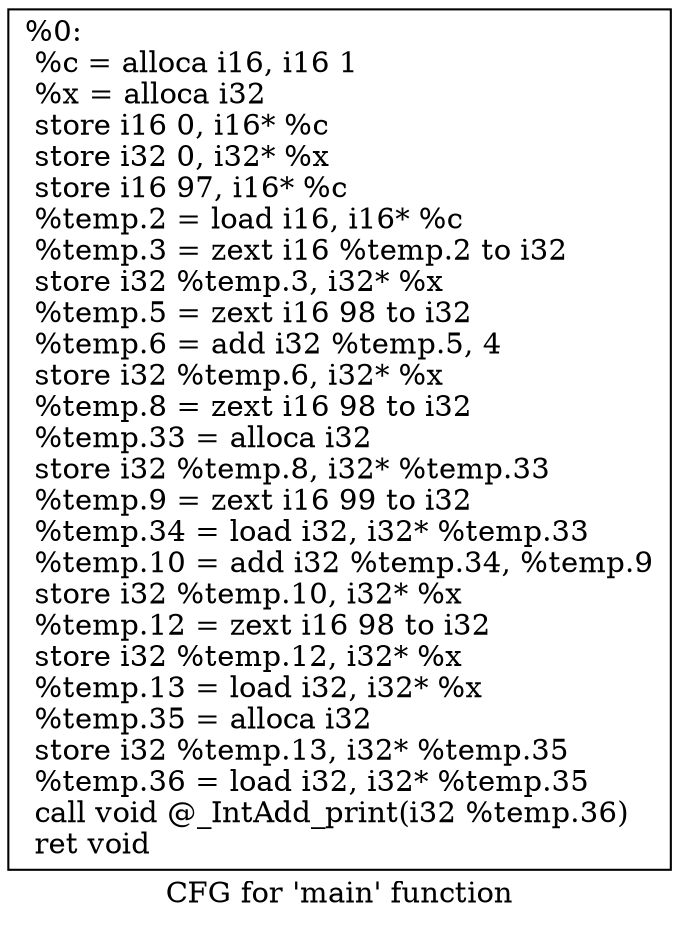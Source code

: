 digraph "CFG for 'main' function" {
	label="CFG for 'main' function";

	Node0x7fef90415b10 [shape=record,label="{%0:\l  %c = alloca i16, i16 1\l  %x = alloca i32\l  store i16 0, i16* %c\l  store i32 0, i32* %x\l  store i16 97, i16* %c\l  %temp.2 = load i16, i16* %c\l  %temp.3 = zext i16 %temp.2 to i32\l  store i32 %temp.3, i32* %x\l  %temp.5 = zext i16 98 to i32\l  %temp.6 = add i32 %temp.5, 4\l  store i32 %temp.6, i32* %x\l  %temp.8 = zext i16 98 to i32\l  %temp.33 = alloca i32\l  store i32 %temp.8, i32* %temp.33\l  %temp.9 = zext i16 99 to i32\l  %temp.34 = load i32, i32* %temp.33\l  %temp.10 = add i32 %temp.34, %temp.9\l  store i32 %temp.10, i32* %x\l  %temp.12 = zext i16 98 to i32\l  store i32 %temp.12, i32* %x\l  %temp.13 = load i32, i32* %x\l  %temp.35 = alloca i32\l  store i32 %temp.13, i32* %temp.35\l  %temp.36 = load i32, i32* %temp.35\l  call void @_IntAdd_print(i32 %temp.36)\l  ret void\l}"];
}
